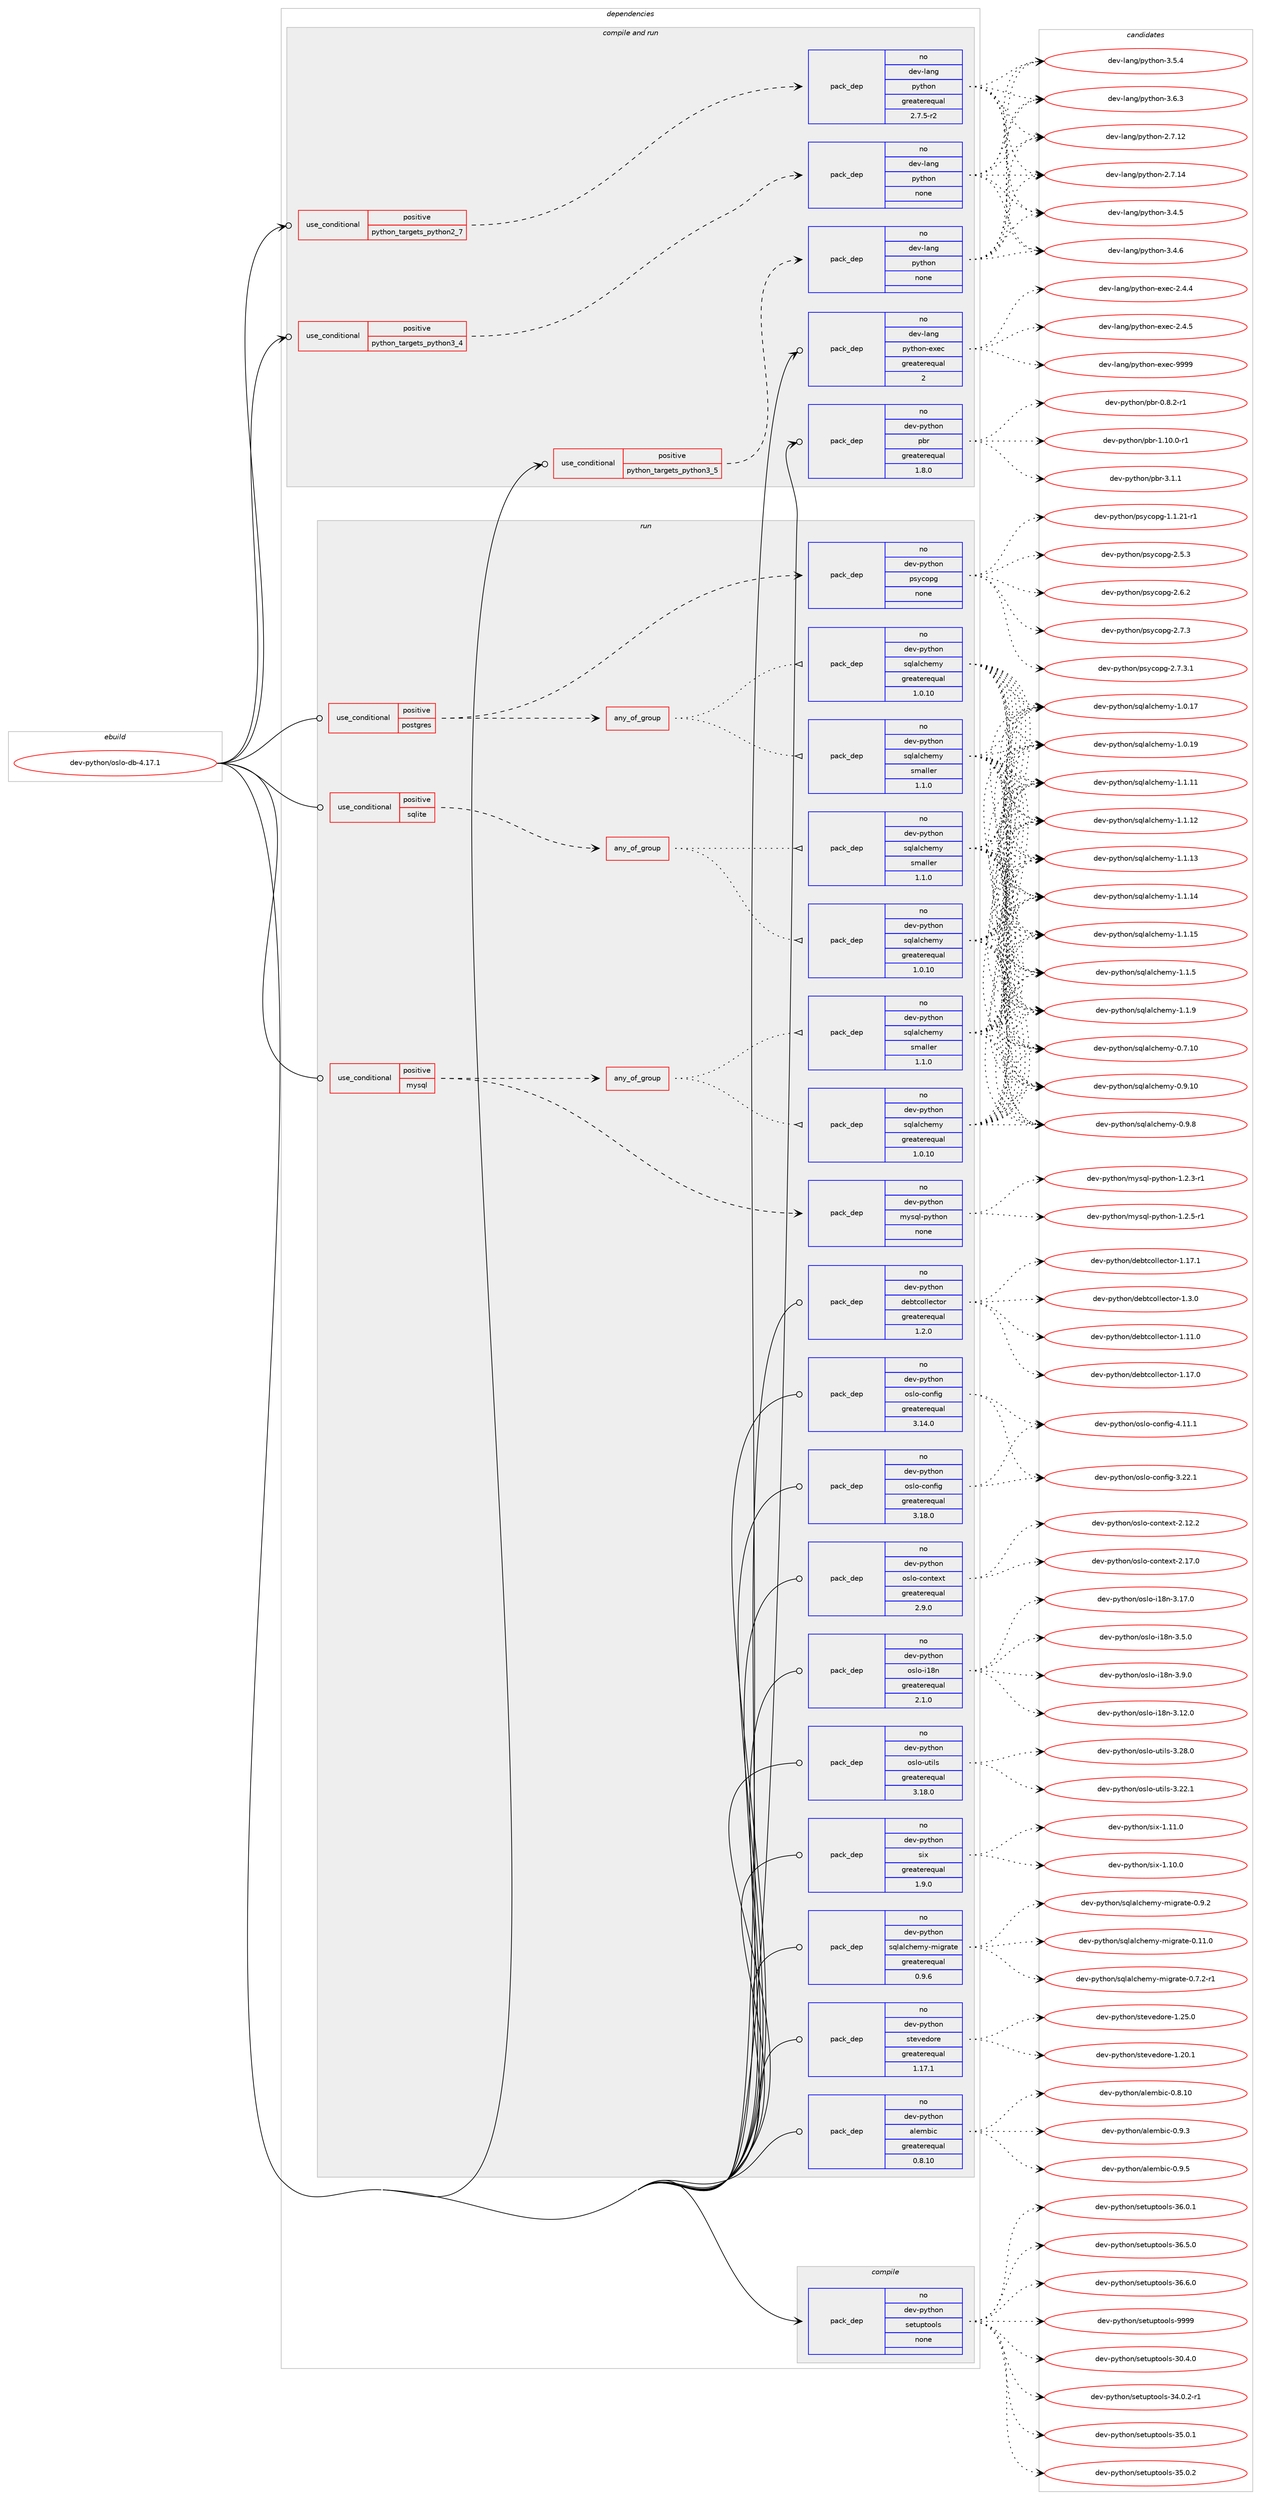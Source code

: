 digraph prolog {

# *************
# Graph options
# *************

newrank=true;
concentrate=true;
compound=true;
graph [rankdir=LR,fontname=Helvetica,fontsize=10,ranksep=1.5];#, ranksep=2.5, nodesep=0.2];
edge  [arrowhead=vee];
node  [fontname=Helvetica,fontsize=10];

# **********
# The ebuild
# **********

subgraph cluster_leftcol {
color=gray;
rank=same;
label=<<i>ebuild</i>>;
id [label="dev-python/oslo-db-4.17.1", color=red, width=4, href="../dev-python/oslo-db-4.17.1.svg"];
}

# ****************
# The dependencies
# ****************

subgraph cluster_midcol {
color=gray;
label=<<i>dependencies</i>>;
subgraph cluster_compile {
fillcolor="#eeeeee";
style=filled;
label=<<i>compile</i>>;
subgraph pack129687 {
dependency170172 [label=<<TABLE BORDER="0" CELLBORDER="1" CELLSPACING="0" CELLPADDING="4" WIDTH="220"><TR><TD ROWSPAN="6" CELLPADDING="30">pack_dep</TD></TR><TR><TD WIDTH="110">no</TD></TR><TR><TD>dev-python</TD></TR><TR><TD>setuptools</TD></TR><TR><TD>none</TD></TR><TR><TD></TD></TR></TABLE>>, shape=none, color=blue];
}
id:e -> dependency170172:w [weight=20,style="solid",arrowhead="vee"];
}
subgraph cluster_compileandrun {
fillcolor="#eeeeee";
style=filled;
label=<<i>compile and run</i>>;
subgraph cond36625 {
dependency170173 [label=<<TABLE BORDER="0" CELLBORDER="1" CELLSPACING="0" CELLPADDING="4"><TR><TD ROWSPAN="3" CELLPADDING="10">use_conditional</TD></TR><TR><TD>positive</TD></TR><TR><TD>python_targets_python2_7</TD></TR></TABLE>>, shape=none, color=red];
subgraph pack129688 {
dependency170174 [label=<<TABLE BORDER="0" CELLBORDER="1" CELLSPACING="0" CELLPADDING="4" WIDTH="220"><TR><TD ROWSPAN="6" CELLPADDING="30">pack_dep</TD></TR><TR><TD WIDTH="110">no</TD></TR><TR><TD>dev-lang</TD></TR><TR><TD>python</TD></TR><TR><TD>greaterequal</TD></TR><TR><TD>2.7.5-r2</TD></TR></TABLE>>, shape=none, color=blue];
}
dependency170173:e -> dependency170174:w [weight=20,style="dashed",arrowhead="vee"];
}
id:e -> dependency170173:w [weight=20,style="solid",arrowhead="odotvee"];
subgraph cond36626 {
dependency170175 [label=<<TABLE BORDER="0" CELLBORDER="1" CELLSPACING="0" CELLPADDING="4"><TR><TD ROWSPAN="3" CELLPADDING="10">use_conditional</TD></TR><TR><TD>positive</TD></TR><TR><TD>python_targets_python3_4</TD></TR></TABLE>>, shape=none, color=red];
subgraph pack129689 {
dependency170176 [label=<<TABLE BORDER="0" CELLBORDER="1" CELLSPACING="0" CELLPADDING="4" WIDTH="220"><TR><TD ROWSPAN="6" CELLPADDING="30">pack_dep</TD></TR><TR><TD WIDTH="110">no</TD></TR><TR><TD>dev-lang</TD></TR><TR><TD>python</TD></TR><TR><TD>none</TD></TR><TR><TD></TD></TR></TABLE>>, shape=none, color=blue];
}
dependency170175:e -> dependency170176:w [weight=20,style="dashed",arrowhead="vee"];
}
id:e -> dependency170175:w [weight=20,style="solid",arrowhead="odotvee"];
subgraph cond36627 {
dependency170177 [label=<<TABLE BORDER="0" CELLBORDER="1" CELLSPACING="0" CELLPADDING="4"><TR><TD ROWSPAN="3" CELLPADDING="10">use_conditional</TD></TR><TR><TD>positive</TD></TR><TR><TD>python_targets_python3_5</TD></TR></TABLE>>, shape=none, color=red];
subgraph pack129690 {
dependency170178 [label=<<TABLE BORDER="0" CELLBORDER="1" CELLSPACING="0" CELLPADDING="4" WIDTH="220"><TR><TD ROWSPAN="6" CELLPADDING="30">pack_dep</TD></TR><TR><TD WIDTH="110">no</TD></TR><TR><TD>dev-lang</TD></TR><TR><TD>python</TD></TR><TR><TD>none</TD></TR><TR><TD></TD></TR></TABLE>>, shape=none, color=blue];
}
dependency170177:e -> dependency170178:w [weight=20,style="dashed",arrowhead="vee"];
}
id:e -> dependency170177:w [weight=20,style="solid",arrowhead="odotvee"];
subgraph pack129691 {
dependency170179 [label=<<TABLE BORDER="0" CELLBORDER="1" CELLSPACING="0" CELLPADDING="4" WIDTH="220"><TR><TD ROWSPAN="6" CELLPADDING="30">pack_dep</TD></TR><TR><TD WIDTH="110">no</TD></TR><TR><TD>dev-lang</TD></TR><TR><TD>python-exec</TD></TR><TR><TD>greaterequal</TD></TR><TR><TD>2</TD></TR></TABLE>>, shape=none, color=blue];
}
id:e -> dependency170179:w [weight=20,style="solid",arrowhead="odotvee"];
subgraph pack129692 {
dependency170180 [label=<<TABLE BORDER="0" CELLBORDER="1" CELLSPACING="0" CELLPADDING="4" WIDTH="220"><TR><TD ROWSPAN="6" CELLPADDING="30">pack_dep</TD></TR><TR><TD WIDTH="110">no</TD></TR><TR><TD>dev-python</TD></TR><TR><TD>pbr</TD></TR><TR><TD>greaterequal</TD></TR><TR><TD>1.8.0</TD></TR></TABLE>>, shape=none, color=blue];
}
id:e -> dependency170180:w [weight=20,style="solid",arrowhead="odotvee"];
}
subgraph cluster_run {
fillcolor="#eeeeee";
style=filled;
label=<<i>run</i>>;
subgraph cond36628 {
dependency170181 [label=<<TABLE BORDER="0" CELLBORDER="1" CELLSPACING="0" CELLPADDING="4"><TR><TD ROWSPAN="3" CELLPADDING="10">use_conditional</TD></TR><TR><TD>positive</TD></TR><TR><TD>mysql</TD></TR></TABLE>>, shape=none, color=red];
subgraph pack129693 {
dependency170182 [label=<<TABLE BORDER="0" CELLBORDER="1" CELLSPACING="0" CELLPADDING="4" WIDTH="220"><TR><TD ROWSPAN="6" CELLPADDING="30">pack_dep</TD></TR><TR><TD WIDTH="110">no</TD></TR><TR><TD>dev-python</TD></TR><TR><TD>mysql-python</TD></TR><TR><TD>none</TD></TR><TR><TD></TD></TR></TABLE>>, shape=none, color=blue];
}
dependency170181:e -> dependency170182:w [weight=20,style="dashed",arrowhead="vee"];
subgraph any3815 {
dependency170183 [label=<<TABLE BORDER="0" CELLBORDER="1" CELLSPACING="0" CELLPADDING="4"><TR><TD CELLPADDING="10">any_of_group</TD></TR></TABLE>>, shape=none, color=red];subgraph pack129694 {
dependency170184 [label=<<TABLE BORDER="0" CELLBORDER="1" CELLSPACING="0" CELLPADDING="4" WIDTH="220"><TR><TD ROWSPAN="6" CELLPADDING="30">pack_dep</TD></TR><TR><TD WIDTH="110">no</TD></TR><TR><TD>dev-python</TD></TR><TR><TD>sqlalchemy</TD></TR><TR><TD>greaterequal</TD></TR><TR><TD>1.0.10</TD></TR></TABLE>>, shape=none, color=blue];
}
dependency170183:e -> dependency170184:w [weight=20,style="dotted",arrowhead="oinv"];
subgraph pack129695 {
dependency170185 [label=<<TABLE BORDER="0" CELLBORDER="1" CELLSPACING="0" CELLPADDING="4" WIDTH="220"><TR><TD ROWSPAN="6" CELLPADDING="30">pack_dep</TD></TR><TR><TD WIDTH="110">no</TD></TR><TR><TD>dev-python</TD></TR><TR><TD>sqlalchemy</TD></TR><TR><TD>smaller</TD></TR><TR><TD>1.1.0</TD></TR></TABLE>>, shape=none, color=blue];
}
dependency170183:e -> dependency170185:w [weight=20,style="dotted",arrowhead="oinv"];
}
dependency170181:e -> dependency170183:w [weight=20,style="dashed",arrowhead="vee"];
}
id:e -> dependency170181:w [weight=20,style="solid",arrowhead="odot"];
subgraph cond36629 {
dependency170186 [label=<<TABLE BORDER="0" CELLBORDER="1" CELLSPACING="0" CELLPADDING="4"><TR><TD ROWSPAN="3" CELLPADDING="10">use_conditional</TD></TR><TR><TD>positive</TD></TR><TR><TD>postgres</TD></TR></TABLE>>, shape=none, color=red];
subgraph pack129696 {
dependency170187 [label=<<TABLE BORDER="0" CELLBORDER="1" CELLSPACING="0" CELLPADDING="4" WIDTH="220"><TR><TD ROWSPAN="6" CELLPADDING="30">pack_dep</TD></TR><TR><TD WIDTH="110">no</TD></TR><TR><TD>dev-python</TD></TR><TR><TD>psycopg</TD></TR><TR><TD>none</TD></TR><TR><TD></TD></TR></TABLE>>, shape=none, color=blue];
}
dependency170186:e -> dependency170187:w [weight=20,style="dashed",arrowhead="vee"];
subgraph any3816 {
dependency170188 [label=<<TABLE BORDER="0" CELLBORDER="1" CELLSPACING="0" CELLPADDING="4"><TR><TD CELLPADDING="10">any_of_group</TD></TR></TABLE>>, shape=none, color=red];subgraph pack129697 {
dependency170189 [label=<<TABLE BORDER="0" CELLBORDER="1" CELLSPACING="0" CELLPADDING="4" WIDTH="220"><TR><TD ROWSPAN="6" CELLPADDING="30">pack_dep</TD></TR><TR><TD WIDTH="110">no</TD></TR><TR><TD>dev-python</TD></TR><TR><TD>sqlalchemy</TD></TR><TR><TD>greaterequal</TD></TR><TR><TD>1.0.10</TD></TR></TABLE>>, shape=none, color=blue];
}
dependency170188:e -> dependency170189:w [weight=20,style="dotted",arrowhead="oinv"];
subgraph pack129698 {
dependency170190 [label=<<TABLE BORDER="0" CELLBORDER="1" CELLSPACING="0" CELLPADDING="4" WIDTH="220"><TR><TD ROWSPAN="6" CELLPADDING="30">pack_dep</TD></TR><TR><TD WIDTH="110">no</TD></TR><TR><TD>dev-python</TD></TR><TR><TD>sqlalchemy</TD></TR><TR><TD>smaller</TD></TR><TR><TD>1.1.0</TD></TR></TABLE>>, shape=none, color=blue];
}
dependency170188:e -> dependency170190:w [weight=20,style="dotted",arrowhead="oinv"];
}
dependency170186:e -> dependency170188:w [weight=20,style="dashed",arrowhead="vee"];
}
id:e -> dependency170186:w [weight=20,style="solid",arrowhead="odot"];
subgraph cond36630 {
dependency170191 [label=<<TABLE BORDER="0" CELLBORDER="1" CELLSPACING="0" CELLPADDING="4"><TR><TD ROWSPAN="3" CELLPADDING="10">use_conditional</TD></TR><TR><TD>positive</TD></TR><TR><TD>sqlite</TD></TR></TABLE>>, shape=none, color=red];
subgraph any3817 {
dependency170192 [label=<<TABLE BORDER="0" CELLBORDER="1" CELLSPACING="0" CELLPADDING="4"><TR><TD CELLPADDING="10">any_of_group</TD></TR></TABLE>>, shape=none, color=red];subgraph pack129699 {
dependency170193 [label=<<TABLE BORDER="0" CELLBORDER="1" CELLSPACING="0" CELLPADDING="4" WIDTH="220"><TR><TD ROWSPAN="6" CELLPADDING="30">pack_dep</TD></TR><TR><TD WIDTH="110">no</TD></TR><TR><TD>dev-python</TD></TR><TR><TD>sqlalchemy</TD></TR><TR><TD>greaterequal</TD></TR><TR><TD>1.0.10</TD></TR></TABLE>>, shape=none, color=blue];
}
dependency170192:e -> dependency170193:w [weight=20,style="dotted",arrowhead="oinv"];
subgraph pack129700 {
dependency170194 [label=<<TABLE BORDER="0" CELLBORDER="1" CELLSPACING="0" CELLPADDING="4" WIDTH="220"><TR><TD ROWSPAN="6" CELLPADDING="30">pack_dep</TD></TR><TR><TD WIDTH="110">no</TD></TR><TR><TD>dev-python</TD></TR><TR><TD>sqlalchemy</TD></TR><TR><TD>smaller</TD></TR><TR><TD>1.1.0</TD></TR></TABLE>>, shape=none, color=blue];
}
dependency170192:e -> dependency170194:w [weight=20,style="dotted",arrowhead="oinv"];
}
dependency170191:e -> dependency170192:w [weight=20,style="dashed",arrowhead="vee"];
}
id:e -> dependency170191:w [weight=20,style="solid",arrowhead="odot"];
subgraph pack129701 {
dependency170195 [label=<<TABLE BORDER="0" CELLBORDER="1" CELLSPACING="0" CELLPADDING="4" WIDTH="220"><TR><TD ROWSPAN="6" CELLPADDING="30">pack_dep</TD></TR><TR><TD WIDTH="110">no</TD></TR><TR><TD>dev-python</TD></TR><TR><TD>alembic</TD></TR><TR><TD>greaterequal</TD></TR><TR><TD>0.8.10</TD></TR></TABLE>>, shape=none, color=blue];
}
id:e -> dependency170195:w [weight=20,style="solid",arrowhead="odot"];
subgraph pack129702 {
dependency170196 [label=<<TABLE BORDER="0" CELLBORDER="1" CELLSPACING="0" CELLPADDING="4" WIDTH="220"><TR><TD ROWSPAN="6" CELLPADDING="30">pack_dep</TD></TR><TR><TD WIDTH="110">no</TD></TR><TR><TD>dev-python</TD></TR><TR><TD>debtcollector</TD></TR><TR><TD>greaterequal</TD></TR><TR><TD>1.2.0</TD></TR></TABLE>>, shape=none, color=blue];
}
id:e -> dependency170196:w [weight=20,style="solid",arrowhead="odot"];
subgraph pack129703 {
dependency170197 [label=<<TABLE BORDER="0" CELLBORDER="1" CELLSPACING="0" CELLPADDING="4" WIDTH="220"><TR><TD ROWSPAN="6" CELLPADDING="30">pack_dep</TD></TR><TR><TD WIDTH="110">no</TD></TR><TR><TD>dev-python</TD></TR><TR><TD>oslo-config</TD></TR><TR><TD>greaterequal</TD></TR><TR><TD>3.14.0</TD></TR></TABLE>>, shape=none, color=blue];
}
id:e -> dependency170197:w [weight=20,style="solid",arrowhead="odot"];
subgraph pack129704 {
dependency170198 [label=<<TABLE BORDER="0" CELLBORDER="1" CELLSPACING="0" CELLPADDING="4" WIDTH="220"><TR><TD ROWSPAN="6" CELLPADDING="30">pack_dep</TD></TR><TR><TD WIDTH="110">no</TD></TR><TR><TD>dev-python</TD></TR><TR><TD>oslo-config</TD></TR><TR><TD>greaterequal</TD></TR><TR><TD>3.18.0</TD></TR></TABLE>>, shape=none, color=blue];
}
id:e -> dependency170198:w [weight=20,style="solid",arrowhead="odot"];
subgraph pack129705 {
dependency170199 [label=<<TABLE BORDER="0" CELLBORDER="1" CELLSPACING="0" CELLPADDING="4" WIDTH="220"><TR><TD ROWSPAN="6" CELLPADDING="30">pack_dep</TD></TR><TR><TD WIDTH="110">no</TD></TR><TR><TD>dev-python</TD></TR><TR><TD>oslo-context</TD></TR><TR><TD>greaterequal</TD></TR><TR><TD>2.9.0</TD></TR></TABLE>>, shape=none, color=blue];
}
id:e -> dependency170199:w [weight=20,style="solid",arrowhead="odot"];
subgraph pack129706 {
dependency170200 [label=<<TABLE BORDER="0" CELLBORDER="1" CELLSPACING="0" CELLPADDING="4" WIDTH="220"><TR><TD ROWSPAN="6" CELLPADDING="30">pack_dep</TD></TR><TR><TD WIDTH="110">no</TD></TR><TR><TD>dev-python</TD></TR><TR><TD>oslo-i18n</TD></TR><TR><TD>greaterequal</TD></TR><TR><TD>2.1.0</TD></TR></TABLE>>, shape=none, color=blue];
}
id:e -> dependency170200:w [weight=20,style="solid",arrowhead="odot"];
subgraph pack129707 {
dependency170201 [label=<<TABLE BORDER="0" CELLBORDER="1" CELLSPACING="0" CELLPADDING="4" WIDTH="220"><TR><TD ROWSPAN="6" CELLPADDING="30">pack_dep</TD></TR><TR><TD WIDTH="110">no</TD></TR><TR><TD>dev-python</TD></TR><TR><TD>oslo-utils</TD></TR><TR><TD>greaterequal</TD></TR><TR><TD>3.18.0</TD></TR></TABLE>>, shape=none, color=blue];
}
id:e -> dependency170201:w [weight=20,style="solid",arrowhead="odot"];
subgraph pack129708 {
dependency170202 [label=<<TABLE BORDER="0" CELLBORDER="1" CELLSPACING="0" CELLPADDING="4" WIDTH="220"><TR><TD ROWSPAN="6" CELLPADDING="30">pack_dep</TD></TR><TR><TD WIDTH="110">no</TD></TR><TR><TD>dev-python</TD></TR><TR><TD>six</TD></TR><TR><TD>greaterequal</TD></TR><TR><TD>1.9.0</TD></TR></TABLE>>, shape=none, color=blue];
}
id:e -> dependency170202:w [weight=20,style="solid",arrowhead="odot"];
subgraph pack129709 {
dependency170203 [label=<<TABLE BORDER="0" CELLBORDER="1" CELLSPACING="0" CELLPADDING="4" WIDTH="220"><TR><TD ROWSPAN="6" CELLPADDING="30">pack_dep</TD></TR><TR><TD WIDTH="110">no</TD></TR><TR><TD>dev-python</TD></TR><TR><TD>sqlalchemy-migrate</TD></TR><TR><TD>greaterequal</TD></TR><TR><TD>0.9.6</TD></TR></TABLE>>, shape=none, color=blue];
}
id:e -> dependency170203:w [weight=20,style="solid",arrowhead="odot"];
subgraph pack129710 {
dependency170204 [label=<<TABLE BORDER="0" CELLBORDER="1" CELLSPACING="0" CELLPADDING="4" WIDTH="220"><TR><TD ROWSPAN="6" CELLPADDING="30">pack_dep</TD></TR><TR><TD WIDTH="110">no</TD></TR><TR><TD>dev-python</TD></TR><TR><TD>stevedore</TD></TR><TR><TD>greaterequal</TD></TR><TR><TD>1.17.1</TD></TR></TABLE>>, shape=none, color=blue];
}
id:e -> dependency170204:w [weight=20,style="solid",arrowhead="odot"];
}
}

# **************
# The candidates
# **************

subgraph cluster_choices {
rank=same;
color=gray;
label=<<i>candidates</i>>;

subgraph choice129687 {
color=black;
nodesep=1;
choice100101118451121211161041111104711510111611711211611111110811545514846524648 [label="dev-python/setuptools-30.4.0", color=red, width=4,href="../dev-python/setuptools-30.4.0.svg"];
choice1001011184511212111610411111047115101116117112116111111108115455152464846504511449 [label="dev-python/setuptools-34.0.2-r1", color=red, width=4,href="../dev-python/setuptools-34.0.2-r1.svg"];
choice100101118451121211161041111104711510111611711211611111110811545515346484649 [label="dev-python/setuptools-35.0.1", color=red, width=4,href="../dev-python/setuptools-35.0.1.svg"];
choice100101118451121211161041111104711510111611711211611111110811545515346484650 [label="dev-python/setuptools-35.0.2", color=red, width=4,href="../dev-python/setuptools-35.0.2.svg"];
choice100101118451121211161041111104711510111611711211611111110811545515446484649 [label="dev-python/setuptools-36.0.1", color=red, width=4,href="../dev-python/setuptools-36.0.1.svg"];
choice100101118451121211161041111104711510111611711211611111110811545515446534648 [label="dev-python/setuptools-36.5.0", color=red, width=4,href="../dev-python/setuptools-36.5.0.svg"];
choice100101118451121211161041111104711510111611711211611111110811545515446544648 [label="dev-python/setuptools-36.6.0", color=red, width=4,href="../dev-python/setuptools-36.6.0.svg"];
choice10010111845112121116104111110471151011161171121161111111081154557575757 [label="dev-python/setuptools-9999", color=red, width=4,href="../dev-python/setuptools-9999.svg"];
dependency170172:e -> choice100101118451121211161041111104711510111611711211611111110811545514846524648:w [style=dotted,weight="100"];
dependency170172:e -> choice1001011184511212111610411111047115101116117112116111111108115455152464846504511449:w [style=dotted,weight="100"];
dependency170172:e -> choice100101118451121211161041111104711510111611711211611111110811545515346484649:w [style=dotted,weight="100"];
dependency170172:e -> choice100101118451121211161041111104711510111611711211611111110811545515346484650:w [style=dotted,weight="100"];
dependency170172:e -> choice100101118451121211161041111104711510111611711211611111110811545515446484649:w [style=dotted,weight="100"];
dependency170172:e -> choice100101118451121211161041111104711510111611711211611111110811545515446534648:w [style=dotted,weight="100"];
dependency170172:e -> choice100101118451121211161041111104711510111611711211611111110811545515446544648:w [style=dotted,weight="100"];
dependency170172:e -> choice10010111845112121116104111110471151011161171121161111111081154557575757:w [style=dotted,weight="100"];
}
subgraph choice129688 {
color=black;
nodesep=1;
choice10010111845108971101034711212111610411111045504655464950 [label="dev-lang/python-2.7.12", color=red, width=4,href="../dev-lang/python-2.7.12.svg"];
choice10010111845108971101034711212111610411111045504655464952 [label="dev-lang/python-2.7.14", color=red, width=4,href="../dev-lang/python-2.7.14.svg"];
choice100101118451089711010347112121116104111110455146524653 [label="dev-lang/python-3.4.5", color=red, width=4,href="../dev-lang/python-3.4.5.svg"];
choice100101118451089711010347112121116104111110455146524654 [label="dev-lang/python-3.4.6", color=red, width=4,href="../dev-lang/python-3.4.6.svg"];
choice100101118451089711010347112121116104111110455146534652 [label="dev-lang/python-3.5.4", color=red, width=4,href="../dev-lang/python-3.5.4.svg"];
choice100101118451089711010347112121116104111110455146544651 [label="dev-lang/python-3.6.3", color=red, width=4,href="../dev-lang/python-3.6.3.svg"];
dependency170174:e -> choice10010111845108971101034711212111610411111045504655464950:w [style=dotted,weight="100"];
dependency170174:e -> choice10010111845108971101034711212111610411111045504655464952:w [style=dotted,weight="100"];
dependency170174:e -> choice100101118451089711010347112121116104111110455146524653:w [style=dotted,weight="100"];
dependency170174:e -> choice100101118451089711010347112121116104111110455146524654:w [style=dotted,weight="100"];
dependency170174:e -> choice100101118451089711010347112121116104111110455146534652:w [style=dotted,weight="100"];
dependency170174:e -> choice100101118451089711010347112121116104111110455146544651:w [style=dotted,weight="100"];
}
subgraph choice129689 {
color=black;
nodesep=1;
choice10010111845108971101034711212111610411111045504655464950 [label="dev-lang/python-2.7.12", color=red, width=4,href="../dev-lang/python-2.7.12.svg"];
choice10010111845108971101034711212111610411111045504655464952 [label="dev-lang/python-2.7.14", color=red, width=4,href="../dev-lang/python-2.7.14.svg"];
choice100101118451089711010347112121116104111110455146524653 [label="dev-lang/python-3.4.5", color=red, width=4,href="../dev-lang/python-3.4.5.svg"];
choice100101118451089711010347112121116104111110455146524654 [label="dev-lang/python-3.4.6", color=red, width=4,href="../dev-lang/python-3.4.6.svg"];
choice100101118451089711010347112121116104111110455146534652 [label="dev-lang/python-3.5.4", color=red, width=4,href="../dev-lang/python-3.5.4.svg"];
choice100101118451089711010347112121116104111110455146544651 [label="dev-lang/python-3.6.3", color=red, width=4,href="../dev-lang/python-3.6.3.svg"];
dependency170176:e -> choice10010111845108971101034711212111610411111045504655464950:w [style=dotted,weight="100"];
dependency170176:e -> choice10010111845108971101034711212111610411111045504655464952:w [style=dotted,weight="100"];
dependency170176:e -> choice100101118451089711010347112121116104111110455146524653:w [style=dotted,weight="100"];
dependency170176:e -> choice100101118451089711010347112121116104111110455146524654:w [style=dotted,weight="100"];
dependency170176:e -> choice100101118451089711010347112121116104111110455146534652:w [style=dotted,weight="100"];
dependency170176:e -> choice100101118451089711010347112121116104111110455146544651:w [style=dotted,weight="100"];
}
subgraph choice129690 {
color=black;
nodesep=1;
choice10010111845108971101034711212111610411111045504655464950 [label="dev-lang/python-2.7.12", color=red, width=4,href="../dev-lang/python-2.7.12.svg"];
choice10010111845108971101034711212111610411111045504655464952 [label="dev-lang/python-2.7.14", color=red, width=4,href="../dev-lang/python-2.7.14.svg"];
choice100101118451089711010347112121116104111110455146524653 [label="dev-lang/python-3.4.5", color=red, width=4,href="../dev-lang/python-3.4.5.svg"];
choice100101118451089711010347112121116104111110455146524654 [label="dev-lang/python-3.4.6", color=red, width=4,href="../dev-lang/python-3.4.6.svg"];
choice100101118451089711010347112121116104111110455146534652 [label="dev-lang/python-3.5.4", color=red, width=4,href="../dev-lang/python-3.5.4.svg"];
choice100101118451089711010347112121116104111110455146544651 [label="dev-lang/python-3.6.3", color=red, width=4,href="../dev-lang/python-3.6.3.svg"];
dependency170178:e -> choice10010111845108971101034711212111610411111045504655464950:w [style=dotted,weight="100"];
dependency170178:e -> choice10010111845108971101034711212111610411111045504655464952:w [style=dotted,weight="100"];
dependency170178:e -> choice100101118451089711010347112121116104111110455146524653:w [style=dotted,weight="100"];
dependency170178:e -> choice100101118451089711010347112121116104111110455146524654:w [style=dotted,weight="100"];
dependency170178:e -> choice100101118451089711010347112121116104111110455146534652:w [style=dotted,weight="100"];
dependency170178:e -> choice100101118451089711010347112121116104111110455146544651:w [style=dotted,weight="100"];
}
subgraph choice129691 {
color=black;
nodesep=1;
choice1001011184510897110103471121211161041111104510112010199455046524652 [label="dev-lang/python-exec-2.4.4", color=red, width=4,href="../dev-lang/python-exec-2.4.4.svg"];
choice1001011184510897110103471121211161041111104510112010199455046524653 [label="dev-lang/python-exec-2.4.5", color=red, width=4,href="../dev-lang/python-exec-2.4.5.svg"];
choice10010111845108971101034711212111610411111045101120101994557575757 [label="dev-lang/python-exec-9999", color=red, width=4,href="../dev-lang/python-exec-9999.svg"];
dependency170179:e -> choice1001011184510897110103471121211161041111104510112010199455046524652:w [style=dotted,weight="100"];
dependency170179:e -> choice1001011184510897110103471121211161041111104510112010199455046524653:w [style=dotted,weight="100"];
dependency170179:e -> choice10010111845108971101034711212111610411111045101120101994557575757:w [style=dotted,weight="100"];
}
subgraph choice129692 {
color=black;
nodesep=1;
choice1001011184511212111610411111047112981144548465646504511449 [label="dev-python/pbr-0.8.2-r1", color=red, width=4,href="../dev-python/pbr-0.8.2-r1.svg"];
choice100101118451121211161041111104711298114454946494846484511449 [label="dev-python/pbr-1.10.0-r1", color=red, width=4,href="../dev-python/pbr-1.10.0-r1.svg"];
choice100101118451121211161041111104711298114455146494649 [label="dev-python/pbr-3.1.1", color=red, width=4,href="../dev-python/pbr-3.1.1.svg"];
dependency170180:e -> choice1001011184511212111610411111047112981144548465646504511449:w [style=dotted,weight="100"];
dependency170180:e -> choice100101118451121211161041111104711298114454946494846484511449:w [style=dotted,weight="100"];
dependency170180:e -> choice100101118451121211161041111104711298114455146494649:w [style=dotted,weight="100"];
}
subgraph choice129693 {
color=black;
nodesep=1;
choice1001011184511212111610411111047109121115113108451121211161041111104549465046514511449 [label="dev-python/mysql-python-1.2.3-r1", color=red, width=4,href="../dev-python/mysql-python-1.2.3-r1.svg"];
choice1001011184511212111610411111047109121115113108451121211161041111104549465046534511449 [label="dev-python/mysql-python-1.2.5-r1", color=red, width=4,href="../dev-python/mysql-python-1.2.5-r1.svg"];
dependency170182:e -> choice1001011184511212111610411111047109121115113108451121211161041111104549465046514511449:w [style=dotted,weight="100"];
dependency170182:e -> choice1001011184511212111610411111047109121115113108451121211161041111104549465046534511449:w [style=dotted,weight="100"];
}
subgraph choice129694 {
color=black;
nodesep=1;
choice1001011184511212111610411111047115113108971089910410110912145484655464948 [label="dev-python/sqlalchemy-0.7.10", color=red, width=4,href="../dev-python/sqlalchemy-0.7.10.svg"];
choice1001011184511212111610411111047115113108971089910410110912145484657464948 [label="dev-python/sqlalchemy-0.9.10", color=red, width=4,href="../dev-python/sqlalchemy-0.9.10.svg"];
choice10010111845112121116104111110471151131089710899104101109121454846574656 [label="dev-python/sqlalchemy-0.9.8", color=red, width=4,href="../dev-python/sqlalchemy-0.9.8.svg"];
choice1001011184511212111610411111047115113108971089910410110912145494648464955 [label="dev-python/sqlalchemy-1.0.17", color=red, width=4,href="../dev-python/sqlalchemy-1.0.17.svg"];
choice1001011184511212111610411111047115113108971089910410110912145494648464957 [label="dev-python/sqlalchemy-1.0.19", color=red, width=4,href="../dev-python/sqlalchemy-1.0.19.svg"];
choice1001011184511212111610411111047115113108971089910410110912145494649464949 [label="dev-python/sqlalchemy-1.1.11", color=red, width=4,href="../dev-python/sqlalchemy-1.1.11.svg"];
choice1001011184511212111610411111047115113108971089910410110912145494649464950 [label="dev-python/sqlalchemy-1.1.12", color=red, width=4,href="../dev-python/sqlalchemy-1.1.12.svg"];
choice1001011184511212111610411111047115113108971089910410110912145494649464951 [label="dev-python/sqlalchemy-1.1.13", color=red, width=4,href="../dev-python/sqlalchemy-1.1.13.svg"];
choice1001011184511212111610411111047115113108971089910410110912145494649464952 [label="dev-python/sqlalchemy-1.1.14", color=red, width=4,href="../dev-python/sqlalchemy-1.1.14.svg"];
choice1001011184511212111610411111047115113108971089910410110912145494649464953 [label="dev-python/sqlalchemy-1.1.15", color=red, width=4,href="../dev-python/sqlalchemy-1.1.15.svg"];
choice10010111845112121116104111110471151131089710899104101109121454946494653 [label="dev-python/sqlalchemy-1.1.5", color=red, width=4,href="../dev-python/sqlalchemy-1.1.5.svg"];
choice10010111845112121116104111110471151131089710899104101109121454946494657 [label="dev-python/sqlalchemy-1.1.9", color=red, width=4,href="../dev-python/sqlalchemy-1.1.9.svg"];
dependency170184:e -> choice1001011184511212111610411111047115113108971089910410110912145484655464948:w [style=dotted,weight="100"];
dependency170184:e -> choice1001011184511212111610411111047115113108971089910410110912145484657464948:w [style=dotted,weight="100"];
dependency170184:e -> choice10010111845112121116104111110471151131089710899104101109121454846574656:w [style=dotted,weight="100"];
dependency170184:e -> choice1001011184511212111610411111047115113108971089910410110912145494648464955:w [style=dotted,weight="100"];
dependency170184:e -> choice1001011184511212111610411111047115113108971089910410110912145494648464957:w [style=dotted,weight="100"];
dependency170184:e -> choice1001011184511212111610411111047115113108971089910410110912145494649464949:w [style=dotted,weight="100"];
dependency170184:e -> choice1001011184511212111610411111047115113108971089910410110912145494649464950:w [style=dotted,weight="100"];
dependency170184:e -> choice1001011184511212111610411111047115113108971089910410110912145494649464951:w [style=dotted,weight="100"];
dependency170184:e -> choice1001011184511212111610411111047115113108971089910410110912145494649464952:w [style=dotted,weight="100"];
dependency170184:e -> choice1001011184511212111610411111047115113108971089910410110912145494649464953:w [style=dotted,weight="100"];
dependency170184:e -> choice10010111845112121116104111110471151131089710899104101109121454946494653:w [style=dotted,weight="100"];
dependency170184:e -> choice10010111845112121116104111110471151131089710899104101109121454946494657:w [style=dotted,weight="100"];
}
subgraph choice129695 {
color=black;
nodesep=1;
choice1001011184511212111610411111047115113108971089910410110912145484655464948 [label="dev-python/sqlalchemy-0.7.10", color=red, width=4,href="../dev-python/sqlalchemy-0.7.10.svg"];
choice1001011184511212111610411111047115113108971089910410110912145484657464948 [label="dev-python/sqlalchemy-0.9.10", color=red, width=4,href="../dev-python/sqlalchemy-0.9.10.svg"];
choice10010111845112121116104111110471151131089710899104101109121454846574656 [label="dev-python/sqlalchemy-0.9.8", color=red, width=4,href="../dev-python/sqlalchemy-0.9.8.svg"];
choice1001011184511212111610411111047115113108971089910410110912145494648464955 [label="dev-python/sqlalchemy-1.0.17", color=red, width=4,href="../dev-python/sqlalchemy-1.0.17.svg"];
choice1001011184511212111610411111047115113108971089910410110912145494648464957 [label="dev-python/sqlalchemy-1.0.19", color=red, width=4,href="../dev-python/sqlalchemy-1.0.19.svg"];
choice1001011184511212111610411111047115113108971089910410110912145494649464949 [label="dev-python/sqlalchemy-1.1.11", color=red, width=4,href="../dev-python/sqlalchemy-1.1.11.svg"];
choice1001011184511212111610411111047115113108971089910410110912145494649464950 [label="dev-python/sqlalchemy-1.1.12", color=red, width=4,href="../dev-python/sqlalchemy-1.1.12.svg"];
choice1001011184511212111610411111047115113108971089910410110912145494649464951 [label="dev-python/sqlalchemy-1.1.13", color=red, width=4,href="../dev-python/sqlalchemy-1.1.13.svg"];
choice1001011184511212111610411111047115113108971089910410110912145494649464952 [label="dev-python/sqlalchemy-1.1.14", color=red, width=4,href="../dev-python/sqlalchemy-1.1.14.svg"];
choice1001011184511212111610411111047115113108971089910410110912145494649464953 [label="dev-python/sqlalchemy-1.1.15", color=red, width=4,href="../dev-python/sqlalchemy-1.1.15.svg"];
choice10010111845112121116104111110471151131089710899104101109121454946494653 [label="dev-python/sqlalchemy-1.1.5", color=red, width=4,href="../dev-python/sqlalchemy-1.1.5.svg"];
choice10010111845112121116104111110471151131089710899104101109121454946494657 [label="dev-python/sqlalchemy-1.1.9", color=red, width=4,href="../dev-python/sqlalchemy-1.1.9.svg"];
dependency170185:e -> choice1001011184511212111610411111047115113108971089910410110912145484655464948:w [style=dotted,weight="100"];
dependency170185:e -> choice1001011184511212111610411111047115113108971089910410110912145484657464948:w [style=dotted,weight="100"];
dependency170185:e -> choice10010111845112121116104111110471151131089710899104101109121454846574656:w [style=dotted,weight="100"];
dependency170185:e -> choice1001011184511212111610411111047115113108971089910410110912145494648464955:w [style=dotted,weight="100"];
dependency170185:e -> choice1001011184511212111610411111047115113108971089910410110912145494648464957:w [style=dotted,weight="100"];
dependency170185:e -> choice1001011184511212111610411111047115113108971089910410110912145494649464949:w [style=dotted,weight="100"];
dependency170185:e -> choice1001011184511212111610411111047115113108971089910410110912145494649464950:w [style=dotted,weight="100"];
dependency170185:e -> choice1001011184511212111610411111047115113108971089910410110912145494649464951:w [style=dotted,weight="100"];
dependency170185:e -> choice1001011184511212111610411111047115113108971089910410110912145494649464952:w [style=dotted,weight="100"];
dependency170185:e -> choice1001011184511212111610411111047115113108971089910410110912145494649464953:w [style=dotted,weight="100"];
dependency170185:e -> choice10010111845112121116104111110471151131089710899104101109121454946494653:w [style=dotted,weight="100"];
dependency170185:e -> choice10010111845112121116104111110471151131089710899104101109121454946494657:w [style=dotted,weight="100"];
}
subgraph choice129696 {
color=black;
nodesep=1;
choice100101118451121211161041111104711211512199111112103454946494650494511449 [label="dev-python/psycopg-1.1.21-r1", color=red, width=4,href="../dev-python/psycopg-1.1.21-r1.svg"];
choice100101118451121211161041111104711211512199111112103455046534651 [label="dev-python/psycopg-2.5.3", color=red, width=4,href="../dev-python/psycopg-2.5.3.svg"];
choice100101118451121211161041111104711211512199111112103455046544650 [label="dev-python/psycopg-2.6.2", color=red, width=4,href="../dev-python/psycopg-2.6.2.svg"];
choice100101118451121211161041111104711211512199111112103455046554651 [label="dev-python/psycopg-2.7.3", color=red, width=4,href="../dev-python/psycopg-2.7.3.svg"];
choice1001011184511212111610411111047112115121991111121034550465546514649 [label="dev-python/psycopg-2.7.3.1", color=red, width=4,href="../dev-python/psycopg-2.7.3.1.svg"];
dependency170187:e -> choice100101118451121211161041111104711211512199111112103454946494650494511449:w [style=dotted,weight="100"];
dependency170187:e -> choice100101118451121211161041111104711211512199111112103455046534651:w [style=dotted,weight="100"];
dependency170187:e -> choice100101118451121211161041111104711211512199111112103455046544650:w [style=dotted,weight="100"];
dependency170187:e -> choice100101118451121211161041111104711211512199111112103455046554651:w [style=dotted,weight="100"];
dependency170187:e -> choice1001011184511212111610411111047112115121991111121034550465546514649:w [style=dotted,weight="100"];
}
subgraph choice129697 {
color=black;
nodesep=1;
choice1001011184511212111610411111047115113108971089910410110912145484655464948 [label="dev-python/sqlalchemy-0.7.10", color=red, width=4,href="../dev-python/sqlalchemy-0.7.10.svg"];
choice1001011184511212111610411111047115113108971089910410110912145484657464948 [label="dev-python/sqlalchemy-0.9.10", color=red, width=4,href="../dev-python/sqlalchemy-0.9.10.svg"];
choice10010111845112121116104111110471151131089710899104101109121454846574656 [label="dev-python/sqlalchemy-0.9.8", color=red, width=4,href="../dev-python/sqlalchemy-0.9.8.svg"];
choice1001011184511212111610411111047115113108971089910410110912145494648464955 [label="dev-python/sqlalchemy-1.0.17", color=red, width=4,href="../dev-python/sqlalchemy-1.0.17.svg"];
choice1001011184511212111610411111047115113108971089910410110912145494648464957 [label="dev-python/sqlalchemy-1.0.19", color=red, width=4,href="../dev-python/sqlalchemy-1.0.19.svg"];
choice1001011184511212111610411111047115113108971089910410110912145494649464949 [label="dev-python/sqlalchemy-1.1.11", color=red, width=4,href="../dev-python/sqlalchemy-1.1.11.svg"];
choice1001011184511212111610411111047115113108971089910410110912145494649464950 [label="dev-python/sqlalchemy-1.1.12", color=red, width=4,href="../dev-python/sqlalchemy-1.1.12.svg"];
choice1001011184511212111610411111047115113108971089910410110912145494649464951 [label="dev-python/sqlalchemy-1.1.13", color=red, width=4,href="../dev-python/sqlalchemy-1.1.13.svg"];
choice1001011184511212111610411111047115113108971089910410110912145494649464952 [label="dev-python/sqlalchemy-1.1.14", color=red, width=4,href="../dev-python/sqlalchemy-1.1.14.svg"];
choice1001011184511212111610411111047115113108971089910410110912145494649464953 [label="dev-python/sqlalchemy-1.1.15", color=red, width=4,href="../dev-python/sqlalchemy-1.1.15.svg"];
choice10010111845112121116104111110471151131089710899104101109121454946494653 [label="dev-python/sqlalchemy-1.1.5", color=red, width=4,href="../dev-python/sqlalchemy-1.1.5.svg"];
choice10010111845112121116104111110471151131089710899104101109121454946494657 [label="dev-python/sqlalchemy-1.1.9", color=red, width=4,href="../dev-python/sqlalchemy-1.1.9.svg"];
dependency170189:e -> choice1001011184511212111610411111047115113108971089910410110912145484655464948:w [style=dotted,weight="100"];
dependency170189:e -> choice1001011184511212111610411111047115113108971089910410110912145484657464948:w [style=dotted,weight="100"];
dependency170189:e -> choice10010111845112121116104111110471151131089710899104101109121454846574656:w [style=dotted,weight="100"];
dependency170189:e -> choice1001011184511212111610411111047115113108971089910410110912145494648464955:w [style=dotted,weight="100"];
dependency170189:e -> choice1001011184511212111610411111047115113108971089910410110912145494648464957:w [style=dotted,weight="100"];
dependency170189:e -> choice1001011184511212111610411111047115113108971089910410110912145494649464949:w [style=dotted,weight="100"];
dependency170189:e -> choice1001011184511212111610411111047115113108971089910410110912145494649464950:w [style=dotted,weight="100"];
dependency170189:e -> choice1001011184511212111610411111047115113108971089910410110912145494649464951:w [style=dotted,weight="100"];
dependency170189:e -> choice1001011184511212111610411111047115113108971089910410110912145494649464952:w [style=dotted,weight="100"];
dependency170189:e -> choice1001011184511212111610411111047115113108971089910410110912145494649464953:w [style=dotted,weight="100"];
dependency170189:e -> choice10010111845112121116104111110471151131089710899104101109121454946494653:w [style=dotted,weight="100"];
dependency170189:e -> choice10010111845112121116104111110471151131089710899104101109121454946494657:w [style=dotted,weight="100"];
}
subgraph choice129698 {
color=black;
nodesep=1;
choice1001011184511212111610411111047115113108971089910410110912145484655464948 [label="dev-python/sqlalchemy-0.7.10", color=red, width=4,href="../dev-python/sqlalchemy-0.7.10.svg"];
choice1001011184511212111610411111047115113108971089910410110912145484657464948 [label="dev-python/sqlalchemy-0.9.10", color=red, width=4,href="../dev-python/sqlalchemy-0.9.10.svg"];
choice10010111845112121116104111110471151131089710899104101109121454846574656 [label="dev-python/sqlalchemy-0.9.8", color=red, width=4,href="../dev-python/sqlalchemy-0.9.8.svg"];
choice1001011184511212111610411111047115113108971089910410110912145494648464955 [label="dev-python/sqlalchemy-1.0.17", color=red, width=4,href="../dev-python/sqlalchemy-1.0.17.svg"];
choice1001011184511212111610411111047115113108971089910410110912145494648464957 [label="dev-python/sqlalchemy-1.0.19", color=red, width=4,href="../dev-python/sqlalchemy-1.0.19.svg"];
choice1001011184511212111610411111047115113108971089910410110912145494649464949 [label="dev-python/sqlalchemy-1.1.11", color=red, width=4,href="../dev-python/sqlalchemy-1.1.11.svg"];
choice1001011184511212111610411111047115113108971089910410110912145494649464950 [label="dev-python/sqlalchemy-1.1.12", color=red, width=4,href="../dev-python/sqlalchemy-1.1.12.svg"];
choice1001011184511212111610411111047115113108971089910410110912145494649464951 [label="dev-python/sqlalchemy-1.1.13", color=red, width=4,href="../dev-python/sqlalchemy-1.1.13.svg"];
choice1001011184511212111610411111047115113108971089910410110912145494649464952 [label="dev-python/sqlalchemy-1.1.14", color=red, width=4,href="../dev-python/sqlalchemy-1.1.14.svg"];
choice1001011184511212111610411111047115113108971089910410110912145494649464953 [label="dev-python/sqlalchemy-1.1.15", color=red, width=4,href="../dev-python/sqlalchemy-1.1.15.svg"];
choice10010111845112121116104111110471151131089710899104101109121454946494653 [label="dev-python/sqlalchemy-1.1.5", color=red, width=4,href="../dev-python/sqlalchemy-1.1.5.svg"];
choice10010111845112121116104111110471151131089710899104101109121454946494657 [label="dev-python/sqlalchemy-1.1.9", color=red, width=4,href="../dev-python/sqlalchemy-1.1.9.svg"];
dependency170190:e -> choice1001011184511212111610411111047115113108971089910410110912145484655464948:w [style=dotted,weight="100"];
dependency170190:e -> choice1001011184511212111610411111047115113108971089910410110912145484657464948:w [style=dotted,weight="100"];
dependency170190:e -> choice10010111845112121116104111110471151131089710899104101109121454846574656:w [style=dotted,weight="100"];
dependency170190:e -> choice1001011184511212111610411111047115113108971089910410110912145494648464955:w [style=dotted,weight="100"];
dependency170190:e -> choice1001011184511212111610411111047115113108971089910410110912145494648464957:w [style=dotted,weight="100"];
dependency170190:e -> choice1001011184511212111610411111047115113108971089910410110912145494649464949:w [style=dotted,weight="100"];
dependency170190:e -> choice1001011184511212111610411111047115113108971089910410110912145494649464950:w [style=dotted,weight="100"];
dependency170190:e -> choice1001011184511212111610411111047115113108971089910410110912145494649464951:w [style=dotted,weight="100"];
dependency170190:e -> choice1001011184511212111610411111047115113108971089910410110912145494649464952:w [style=dotted,weight="100"];
dependency170190:e -> choice1001011184511212111610411111047115113108971089910410110912145494649464953:w [style=dotted,weight="100"];
dependency170190:e -> choice10010111845112121116104111110471151131089710899104101109121454946494653:w [style=dotted,weight="100"];
dependency170190:e -> choice10010111845112121116104111110471151131089710899104101109121454946494657:w [style=dotted,weight="100"];
}
subgraph choice129699 {
color=black;
nodesep=1;
choice1001011184511212111610411111047115113108971089910410110912145484655464948 [label="dev-python/sqlalchemy-0.7.10", color=red, width=4,href="../dev-python/sqlalchemy-0.7.10.svg"];
choice1001011184511212111610411111047115113108971089910410110912145484657464948 [label="dev-python/sqlalchemy-0.9.10", color=red, width=4,href="../dev-python/sqlalchemy-0.9.10.svg"];
choice10010111845112121116104111110471151131089710899104101109121454846574656 [label="dev-python/sqlalchemy-0.9.8", color=red, width=4,href="../dev-python/sqlalchemy-0.9.8.svg"];
choice1001011184511212111610411111047115113108971089910410110912145494648464955 [label="dev-python/sqlalchemy-1.0.17", color=red, width=4,href="../dev-python/sqlalchemy-1.0.17.svg"];
choice1001011184511212111610411111047115113108971089910410110912145494648464957 [label="dev-python/sqlalchemy-1.0.19", color=red, width=4,href="../dev-python/sqlalchemy-1.0.19.svg"];
choice1001011184511212111610411111047115113108971089910410110912145494649464949 [label="dev-python/sqlalchemy-1.1.11", color=red, width=4,href="../dev-python/sqlalchemy-1.1.11.svg"];
choice1001011184511212111610411111047115113108971089910410110912145494649464950 [label="dev-python/sqlalchemy-1.1.12", color=red, width=4,href="../dev-python/sqlalchemy-1.1.12.svg"];
choice1001011184511212111610411111047115113108971089910410110912145494649464951 [label="dev-python/sqlalchemy-1.1.13", color=red, width=4,href="../dev-python/sqlalchemy-1.1.13.svg"];
choice1001011184511212111610411111047115113108971089910410110912145494649464952 [label="dev-python/sqlalchemy-1.1.14", color=red, width=4,href="../dev-python/sqlalchemy-1.1.14.svg"];
choice1001011184511212111610411111047115113108971089910410110912145494649464953 [label="dev-python/sqlalchemy-1.1.15", color=red, width=4,href="../dev-python/sqlalchemy-1.1.15.svg"];
choice10010111845112121116104111110471151131089710899104101109121454946494653 [label="dev-python/sqlalchemy-1.1.5", color=red, width=4,href="../dev-python/sqlalchemy-1.1.5.svg"];
choice10010111845112121116104111110471151131089710899104101109121454946494657 [label="dev-python/sqlalchemy-1.1.9", color=red, width=4,href="../dev-python/sqlalchemy-1.1.9.svg"];
dependency170193:e -> choice1001011184511212111610411111047115113108971089910410110912145484655464948:w [style=dotted,weight="100"];
dependency170193:e -> choice1001011184511212111610411111047115113108971089910410110912145484657464948:w [style=dotted,weight="100"];
dependency170193:e -> choice10010111845112121116104111110471151131089710899104101109121454846574656:w [style=dotted,weight="100"];
dependency170193:e -> choice1001011184511212111610411111047115113108971089910410110912145494648464955:w [style=dotted,weight="100"];
dependency170193:e -> choice1001011184511212111610411111047115113108971089910410110912145494648464957:w [style=dotted,weight="100"];
dependency170193:e -> choice1001011184511212111610411111047115113108971089910410110912145494649464949:w [style=dotted,weight="100"];
dependency170193:e -> choice1001011184511212111610411111047115113108971089910410110912145494649464950:w [style=dotted,weight="100"];
dependency170193:e -> choice1001011184511212111610411111047115113108971089910410110912145494649464951:w [style=dotted,weight="100"];
dependency170193:e -> choice1001011184511212111610411111047115113108971089910410110912145494649464952:w [style=dotted,weight="100"];
dependency170193:e -> choice1001011184511212111610411111047115113108971089910410110912145494649464953:w [style=dotted,weight="100"];
dependency170193:e -> choice10010111845112121116104111110471151131089710899104101109121454946494653:w [style=dotted,weight="100"];
dependency170193:e -> choice10010111845112121116104111110471151131089710899104101109121454946494657:w [style=dotted,weight="100"];
}
subgraph choice129700 {
color=black;
nodesep=1;
choice1001011184511212111610411111047115113108971089910410110912145484655464948 [label="dev-python/sqlalchemy-0.7.10", color=red, width=4,href="../dev-python/sqlalchemy-0.7.10.svg"];
choice1001011184511212111610411111047115113108971089910410110912145484657464948 [label="dev-python/sqlalchemy-0.9.10", color=red, width=4,href="../dev-python/sqlalchemy-0.9.10.svg"];
choice10010111845112121116104111110471151131089710899104101109121454846574656 [label="dev-python/sqlalchemy-0.9.8", color=red, width=4,href="../dev-python/sqlalchemy-0.9.8.svg"];
choice1001011184511212111610411111047115113108971089910410110912145494648464955 [label="dev-python/sqlalchemy-1.0.17", color=red, width=4,href="../dev-python/sqlalchemy-1.0.17.svg"];
choice1001011184511212111610411111047115113108971089910410110912145494648464957 [label="dev-python/sqlalchemy-1.0.19", color=red, width=4,href="../dev-python/sqlalchemy-1.0.19.svg"];
choice1001011184511212111610411111047115113108971089910410110912145494649464949 [label="dev-python/sqlalchemy-1.1.11", color=red, width=4,href="../dev-python/sqlalchemy-1.1.11.svg"];
choice1001011184511212111610411111047115113108971089910410110912145494649464950 [label="dev-python/sqlalchemy-1.1.12", color=red, width=4,href="../dev-python/sqlalchemy-1.1.12.svg"];
choice1001011184511212111610411111047115113108971089910410110912145494649464951 [label="dev-python/sqlalchemy-1.1.13", color=red, width=4,href="../dev-python/sqlalchemy-1.1.13.svg"];
choice1001011184511212111610411111047115113108971089910410110912145494649464952 [label="dev-python/sqlalchemy-1.1.14", color=red, width=4,href="../dev-python/sqlalchemy-1.1.14.svg"];
choice1001011184511212111610411111047115113108971089910410110912145494649464953 [label="dev-python/sqlalchemy-1.1.15", color=red, width=4,href="../dev-python/sqlalchemy-1.1.15.svg"];
choice10010111845112121116104111110471151131089710899104101109121454946494653 [label="dev-python/sqlalchemy-1.1.5", color=red, width=4,href="../dev-python/sqlalchemy-1.1.5.svg"];
choice10010111845112121116104111110471151131089710899104101109121454946494657 [label="dev-python/sqlalchemy-1.1.9", color=red, width=4,href="../dev-python/sqlalchemy-1.1.9.svg"];
dependency170194:e -> choice1001011184511212111610411111047115113108971089910410110912145484655464948:w [style=dotted,weight="100"];
dependency170194:e -> choice1001011184511212111610411111047115113108971089910410110912145484657464948:w [style=dotted,weight="100"];
dependency170194:e -> choice10010111845112121116104111110471151131089710899104101109121454846574656:w [style=dotted,weight="100"];
dependency170194:e -> choice1001011184511212111610411111047115113108971089910410110912145494648464955:w [style=dotted,weight="100"];
dependency170194:e -> choice1001011184511212111610411111047115113108971089910410110912145494648464957:w [style=dotted,weight="100"];
dependency170194:e -> choice1001011184511212111610411111047115113108971089910410110912145494649464949:w [style=dotted,weight="100"];
dependency170194:e -> choice1001011184511212111610411111047115113108971089910410110912145494649464950:w [style=dotted,weight="100"];
dependency170194:e -> choice1001011184511212111610411111047115113108971089910410110912145494649464951:w [style=dotted,weight="100"];
dependency170194:e -> choice1001011184511212111610411111047115113108971089910410110912145494649464952:w [style=dotted,weight="100"];
dependency170194:e -> choice1001011184511212111610411111047115113108971089910410110912145494649464953:w [style=dotted,weight="100"];
dependency170194:e -> choice10010111845112121116104111110471151131089710899104101109121454946494653:w [style=dotted,weight="100"];
dependency170194:e -> choice10010111845112121116104111110471151131089710899104101109121454946494657:w [style=dotted,weight="100"];
}
subgraph choice129701 {
color=black;
nodesep=1;
choice100101118451121211161041111104797108101109981059945484656464948 [label="dev-python/alembic-0.8.10", color=red, width=4,href="../dev-python/alembic-0.8.10.svg"];
choice1001011184511212111610411111047971081011099810599454846574651 [label="dev-python/alembic-0.9.3", color=red, width=4,href="../dev-python/alembic-0.9.3.svg"];
choice1001011184511212111610411111047971081011099810599454846574653 [label="dev-python/alembic-0.9.5", color=red, width=4,href="../dev-python/alembic-0.9.5.svg"];
dependency170195:e -> choice100101118451121211161041111104797108101109981059945484656464948:w [style=dotted,weight="100"];
dependency170195:e -> choice1001011184511212111610411111047971081011099810599454846574651:w [style=dotted,weight="100"];
dependency170195:e -> choice1001011184511212111610411111047971081011099810599454846574653:w [style=dotted,weight="100"];
}
subgraph choice129702 {
color=black;
nodesep=1;
choice100101118451121211161041111104710010198116991111081081019911611111445494649494648 [label="dev-python/debtcollector-1.11.0", color=red, width=4,href="../dev-python/debtcollector-1.11.0.svg"];
choice100101118451121211161041111104710010198116991111081081019911611111445494649554648 [label="dev-python/debtcollector-1.17.0", color=red, width=4,href="../dev-python/debtcollector-1.17.0.svg"];
choice100101118451121211161041111104710010198116991111081081019911611111445494649554649 [label="dev-python/debtcollector-1.17.1", color=red, width=4,href="../dev-python/debtcollector-1.17.1.svg"];
choice1001011184511212111610411111047100101981169911110810810199116111114454946514648 [label="dev-python/debtcollector-1.3.0", color=red, width=4,href="../dev-python/debtcollector-1.3.0.svg"];
dependency170196:e -> choice100101118451121211161041111104710010198116991111081081019911611111445494649494648:w [style=dotted,weight="100"];
dependency170196:e -> choice100101118451121211161041111104710010198116991111081081019911611111445494649554648:w [style=dotted,weight="100"];
dependency170196:e -> choice100101118451121211161041111104710010198116991111081081019911611111445494649554649:w [style=dotted,weight="100"];
dependency170196:e -> choice1001011184511212111610411111047100101981169911110810810199116111114454946514648:w [style=dotted,weight="100"];
}
subgraph choice129703 {
color=black;
nodesep=1;
choice1001011184511212111610411111047111115108111459911111010210510345514650504649 [label="dev-python/oslo-config-3.22.1", color=red, width=4,href="../dev-python/oslo-config-3.22.1.svg"];
choice1001011184511212111610411111047111115108111459911111010210510345524649494649 [label="dev-python/oslo-config-4.11.1", color=red, width=4,href="../dev-python/oslo-config-4.11.1.svg"];
dependency170197:e -> choice1001011184511212111610411111047111115108111459911111010210510345514650504649:w [style=dotted,weight="100"];
dependency170197:e -> choice1001011184511212111610411111047111115108111459911111010210510345524649494649:w [style=dotted,weight="100"];
}
subgraph choice129704 {
color=black;
nodesep=1;
choice1001011184511212111610411111047111115108111459911111010210510345514650504649 [label="dev-python/oslo-config-3.22.1", color=red, width=4,href="../dev-python/oslo-config-3.22.1.svg"];
choice1001011184511212111610411111047111115108111459911111010210510345524649494649 [label="dev-python/oslo-config-4.11.1", color=red, width=4,href="../dev-python/oslo-config-4.11.1.svg"];
dependency170198:e -> choice1001011184511212111610411111047111115108111459911111010210510345514650504649:w [style=dotted,weight="100"];
dependency170198:e -> choice1001011184511212111610411111047111115108111459911111010210510345524649494649:w [style=dotted,weight="100"];
}
subgraph choice129705 {
color=black;
nodesep=1;
choice1001011184511212111610411111047111115108111459911111011610112011645504649504650 [label="dev-python/oslo-context-2.12.2", color=red, width=4,href="../dev-python/oslo-context-2.12.2.svg"];
choice1001011184511212111610411111047111115108111459911111011610112011645504649554648 [label="dev-python/oslo-context-2.17.0", color=red, width=4,href="../dev-python/oslo-context-2.17.0.svg"];
dependency170199:e -> choice1001011184511212111610411111047111115108111459911111011610112011645504649504650:w [style=dotted,weight="100"];
dependency170199:e -> choice1001011184511212111610411111047111115108111459911111011610112011645504649554648:w [style=dotted,weight="100"];
}
subgraph choice129706 {
color=black;
nodesep=1;
choice100101118451121211161041111104711111510811145105495611045514649504648 [label="dev-python/oslo-i18n-3.12.0", color=red, width=4,href="../dev-python/oslo-i18n-3.12.0.svg"];
choice100101118451121211161041111104711111510811145105495611045514649554648 [label="dev-python/oslo-i18n-3.17.0", color=red, width=4,href="../dev-python/oslo-i18n-3.17.0.svg"];
choice1001011184511212111610411111047111115108111451054956110455146534648 [label="dev-python/oslo-i18n-3.5.0", color=red, width=4,href="../dev-python/oslo-i18n-3.5.0.svg"];
choice1001011184511212111610411111047111115108111451054956110455146574648 [label="dev-python/oslo-i18n-3.9.0", color=red, width=4,href="../dev-python/oslo-i18n-3.9.0.svg"];
dependency170200:e -> choice100101118451121211161041111104711111510811145105495611045514649504648:w [style=dotted,weight="100"];
dependency170200:e -> choice100101118451121211161041111104711111510811145105495611045514649554648:w [style=dotted,weight="100"];
dependency170200:e -> choice1001011184511212111610411111047111115108111451054956110455146534648:w [style=dotted,weight="100"];
dependency170200:e -> choice1001011184511212111610411111047111115108111451054956110455146574648:w [style=dotted,weight="100"];
}
subgraph choice129707 {
color=black;
nodesep=1;
choice10010111845112121116104111110471111151081114511711610510811545514650504649 [label="dev-python/oslo-utils-3.22.1", color=red, width=4,href="../dev-python/oslo-utils-3.22.1.svg"];
choice10010111845112121116104111110471111151081114511711610510811545514650564648 [label="dev-python/oslo-utils-3.28.0", color=red, width=4,href="../dev-python/oslo-utils-3.28.0.svg"];
dependency170201:e -> choice10010111845112121116104111110471111151081114511711610510811545514650504649:w [style=dotted,weight="100"];
dependency170201:e -> choice10010111845112121116104111110471111151081114511711610510811545514650564648:w [style=dotted,weight="100"];
}
subgraph choice129708 {
color=black;
nodesep=1;
choice100101118451121211161041111104711510512045494649484648 [label="dev-python/six-1.10.0", color=red, width=4,href="../dev-python/six-1.10.0.svg"];
choice100101118451121211161041111104711510512045494649494648 [label="dev-python/six-1.11.0", color=red, width=4,href="../dev-python/six-1.11.0.svg"];
dependency170202:e -> choice100101118451121211161041111104711510512045494649484648:w [style=dotted,weight="100"];
dependency170202:e -> choice100101118451121211161041111104711510512045494649494648:w [style=dotted,weight="100"];
}
subgraph choice129709 {
color=black;
nodesep=1;
choice10010111845112121116104111110471151131089710899104101109121451091051031149711610145484649494648 [label="dev-python/sqlalchemy-migrate-0.11.0", color=red, width=4,href="../dev-python/sqlalchemy-migrate-0.11.0.svg"];
choice1001011184511212111610411111047115113108971089910410110912145109105103114971161014548465546504511449 [label="dev-python/sqlalchemy-migrate-0.7.2-r1", color=red, width=4,href="../dev-python/sqlalchemy-migrate-0.7.2-r1.svg"];
choice100101118451121211161041111104711511310897108991041011091214510910510311497116101454846574650 [label="dev-python/sqlalchemy-migrate-0.9.2", color=red, width=4,href="../dev-python/sqlalchemy-migrate-0.9.2.svg"];
dependency170203:e -> choice10010111845112121116104111110471151131089710899104101109121451091051031149711610145484649494648:w [style=dotted,weight="100"];
dependency170203:e -> choice1001011184511212111610411111047115113108971089910410110912145109105103114971161014548465546504511449:w [style=dotted,weight="100"];
dependency170203:e -> choice100101118451121211161041111104711511310897108991041011091214510910510311497116101454846574650:w [style=dotted,weight="100"];
}
subgraph choice129710 {
color=black;
nodesep=1;
choice100101118451121211161041111104711511610111810110011111410145494650484649 [label="dev-python/stevedore-1.20.1", color=red, width=4,href="../dev-python/stevedore-1.20.1.svg"];
choice100101118451121211161041111104711511610111810110011111410145494650534648 [label="dev-python/stevedore-1.25.0", color=red, width=4,href="../dev-python/stevedore-1.25.0.svg"];
dependency170204:e -> choice100101118451121211161041111104711511610111810110011111410145494650484649:w [style=dotted,weight="100"];
dependency170204:e -> choice100101118451121211161041111104711511610111810110011111410145494650534648:w [style=dotted,weight="100"];
}
}

}
